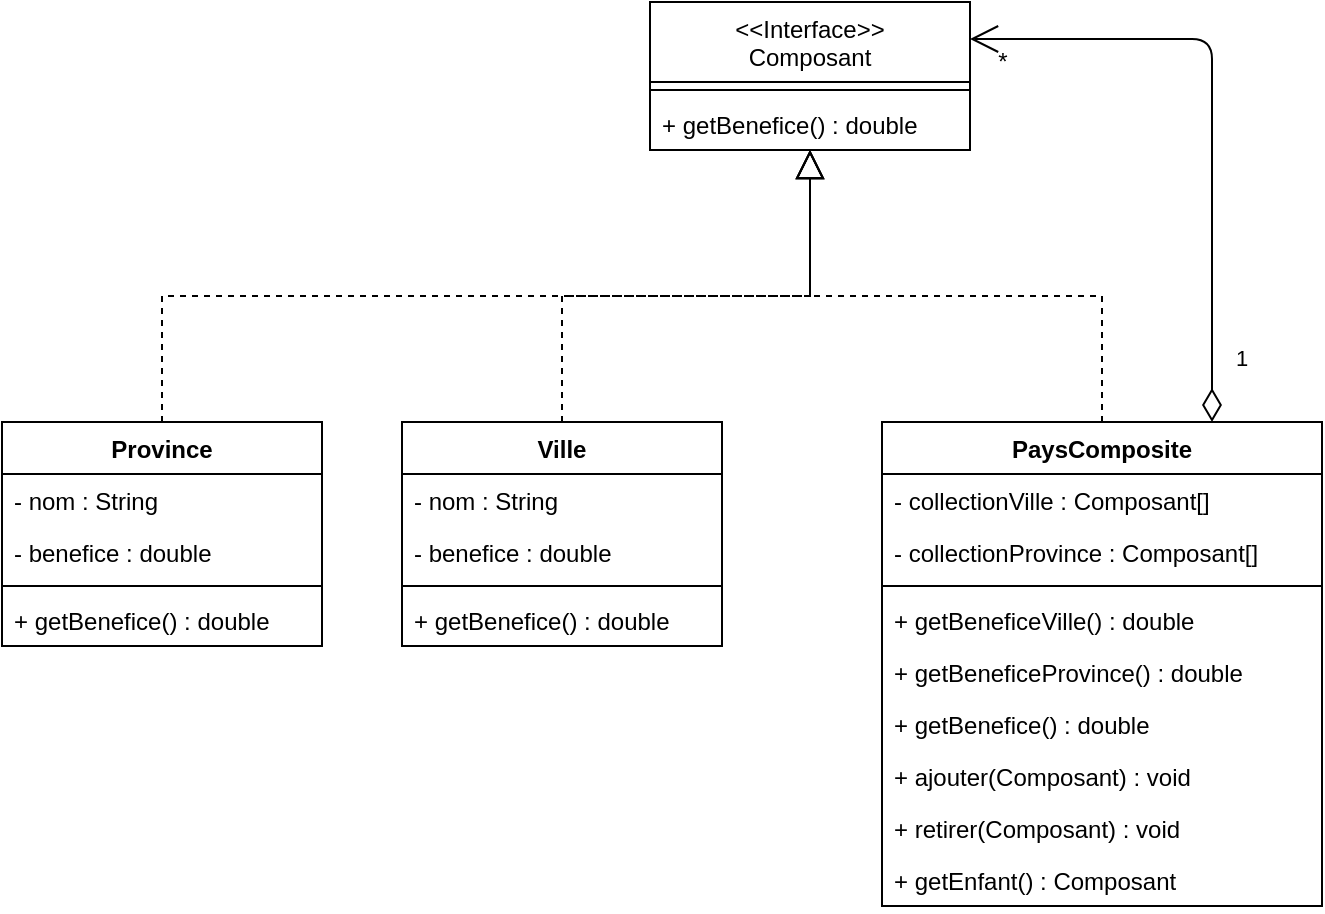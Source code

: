 <mxfile version="13.0.3" type="device"><diagram id="C5RBs43oDa-KdzZeNtuy" name="Page-1"><mxGraphModel dx="1086" dy="765" grid="1" gridSize="10" guides="1" tooltips="1" connect="1" arrows="1" fold="1" page="1" pageScale="1" pageWidth="827" pageHeight="1169" math="0" shadow="0"><root><mxCell id="WIyWlLk6GJQsqaUBKTNV-0"/><mxCell id="WIyWlLk6GJQsqaUBKTNV-1" parent="WIyWlLk6GJQsqaUBKTNV-0"/><mxCell id="GFz4gd0oZUQivsktl1Q8-0" value="&lt;&lt;Interface&gt;&gt;&#10;Composant" style="swimlane;fontStyle=0;align=center;verticalAlign=top;childLayout=stackLayout;horizontal=1;startSize=40;horizontalStack=0;resizeParent=1;resizeParentMax=0;resizeLast=0;collapsible=1;marginBottom=0;" vertex="1" parent="WIyWlLk6GJQsqaUBKTNV-1"><mxGeometry x="334" y="160" width="160" height="74" as="geometry"><mxRectangle x="334" y="160" width="50" height="40" as="alternateBounds"/></mxGeometry></mxCell><mxCell id="GFz4gd0oZUQivsktl1Q8-2" value="" style="line;strokeWidth=1;fillColor=none;align=left;verticalAlign=middle;spacingTop=-1;spacingLeft=3;spacingRight=3;rotatable=0;labelPosition=right;points=[];portConstraint=eastwest;" vertex="1" parent="GFz4gd0oZUQivsktl1Q8-0"><mxGeometry y="40" width="160" height="8" as="geometry"/></mxCell><mxCell id="GFz4gd0oZUQivsktl1Q8-3" value="+ getBenefice() : double" style="text;strokeColor=none;fillColor=none;align=left;verticalAlign=top;spacingLeft=4;spacingRight=4;overflow=hidden;rotatable=0;points=[[0,0.5],[1,0.5]];portConstraint=eastwest;" vertex="1" parent="GFz4gd0oZUQivsktl1Q8-0"><mxGeometry y="48" width="160" height="26" as="geometry"/></mxCell><mxCell id="GFz4gd0oZUQivsktl1Q8-26" style="edgeStyle=orthogonalEdgeStyle;rounded=0;orthogonalLoop=1;jettySize=auto;html=1;exitX=0.5;exitY=0;exitDx=0;exitDy=0;dashed=1;endArrow=block;endFill=0;endSize=12;strokeWidth=1;" edge="1" parent="WIyWlLk6GJQsqaUBKTNV-1" source="GFz4gd0oZUQivsktl1Q8-5" target="GFz4gd0oZUQivsktl1Q8-0"><mxGeometry relative="1" as="geometry"/></mxCell><mxCell id="GFz4gd0oZUQivsktl1Q8-5" value="PaysComposite" style="swimlane;fontStyle=1;align=center;verticalAlign=top;childLayout=stackLayout;horizontal=1;startSize=26;horizontalStack=0;resizeParent=1;resizeParentMax=0;resizeLast=0;collapsible=1;marginBottom=0;" vertex="1" parent="WIyWlLk6GJQsqaUBKTNV-1"><mxGeometry x="450" y="370" width="220" height="242" as="geometry"/></mxCell><mxCell id="GFz4gd0oZUQivsktl1Q8-37" value="- collectionVille : Composant[]" style="text;strokeColor=none;fillColor=none;align=left;verticalAlign=top;spacingLeft=4;spacingRight=4;overflow=hidden;rotatable=0;points=[[0,0.5],[1,0.5]];portConstraint=eastwest;" vertex="1" parent="GFz4gd0oZUQivsktl1Q8-5"><mxGeometry y="26" width="220" height="26" as="geometry"/></mxCell><mxCell id="GFz4gd0oZUQivsktl1Q8-38" value="- collectionProvince : Composant[]" style="text;strokeColor=none;fillColor=none;align=left;verticalAlign=top;spacingLeft=4;spacingRight=4;overflow=hidden;rotatable=0;points=[[0,0.5],[1,0.5]];portConstraint=eastwest;" vertex="1" parent="GFz4gd0oZUQivsktl1Q8-5"><mxGeometry y="52" width="220" height="26" as="geometry"/></mxCell><mxCell id="GFz4gd0oZUQivsktl1Q8-7" value="" style="line;strokeWidth=1;fillColor=none;align=left;verticalAlign=middle;spacingTop=-1;spacingLeft=3;spacingRight=3;rotatable=0;labelPosition=right;points=[];portConstraint=eastwest;" vertex="1" parent="GFz4gd0oZUQivsktl1Q8-5"><mxGeometry y="78" width="220" height="8" as="geometry"/></mxCell><mxCell id="GFz4gd0oZUQivsktl1Q8-8" value="+ getBeneficeVille() : double" style="text;strokeColor=none;fillColor=none;align=left;verticalAlign=top;spacingLeft=4;spacingRight=4;overflow=hidden;rotatable=0;points=[[0,0.5],[1,0.5]];portConstraint=eastwest;" vertex="1" parent="GFz4gd0oZUQivsktl1Q8-5"><mxGeometry y="86" width="220" height="26" as="geometry"/></mxCell><mxCell id="GFz4gd0oZUQivsktl1Q8-39" value="+ getBeneficeProvince() : double" style="text;strokeColor=none;fillColor=none;align=left;verticalAlign=top;spacingLeft=4;spacingRight=4;overflow=hidden;rotatable=0;points=[[0,0.5],[1,0.5]];portConstraint=eastwest;" vertex="1" parent="GFz4gd0oZUQivsktl1Q8-5"><mxGeometry y="112" width="220" height="26" as="geometry"/></mxCell><mxCell id="GFz4gd0oZUQivsktl1Q8-40" value="+ getBenefice() : double" style="text;strokeColor=none;fillColor=none;align=left;verticalAlign=top;spacingLeft=4;spacingRight=4;overflow=hidden;rotatable=0;points=[[0,0.5],[1,0.5]];portConstraint=eastwest;" vertex="1" parent="GFz4gd0oZUQivsktl1Q8-5"><mxGeometry y="138" width="220" height="26" as="geometry"/></mxCell><mxCell id="GFz4gd0oZUQivsktl1Q8-9" value="+ ajouter(Composant) : void" style="text;strokeColor=none;fillColor=none;align=left;verticalAlign=top;spacingLeft=4;spacingRight=4;overflow=hidden;rotatable=0;points=[[0,0.5],[1,0.5]];portConstraint=eastwest;" vertex="1" parent="GFz4gd0oZUQivsktl1Q8-5"><mxGeometry y="164" width="220" height="26" as="geometry"/></mxCell><mxCell id="GFz4gd0oZUQivsktl1Q8-10" value="+ retirer(Composant) : void" style="text;strokeColor=none;fillColor=none;align=left;verticalAlign=top;spacingLeft=4;spacingRight=4;overflow=hidden;rotatable=0;points=[[0,0.5],[1,0.5]];portConstraint=eastwest;" vertex="1" parent="GFz4gd0oZUQivsktl1Q8-5"><mxGeometry y="190" width="220" height="26" as="geometry"/></mxCell><mxCell id="GFz4gd0oZUQivsktl1Q8-11" value="+ getEnfant() : Composant" style="text;strokeColor=none;fillColor=none;align=left;verticalAlign=top;spacingLeft=4;spacingRight=4;overflow=hidden;rotatable=0;points=[[0,0.5],[1,0.5]];portConstraint=eastwest;" vertex="1" parent="GFz4gd0oZUQivsktl1Q8-5"><mxGeometry y="216" width="220" height="26" as="geometry"/></mxCell><mxCell id="GFz4gd0oZUQivsktl1Q8-12" value="1" style="endArrow=open;html=1;endSize=12;startArrow=diamondThin;startSize=14;startFill=0;edgeStyle=orthogonalEdgeStyle;align=left;verticalAlign=bottom;exitX=0.75;exitY=0;exitDx=0;exitDy=0;entryX=1;entryY=0.25;entryDx=0;entryDy=0;" edge="1" parent="WIyWlLk6GJQsqaUBKTNV-1" source="GFz4gd0oZUQivsktl1Q8-5" target="GFz4gd0oZUQivsktl1Q8-0"><mxGeometry x="-0.852" y="-10" relative="1" as="geometry"><mxPoint x="570" y="180" as="sourcePoint"/><mxPoint x="730" y="180" as="targetPoint"/><mxPoint as="offset"/></mxGeometry></mxCell><mxCell id="GFz4gd0oZUQivsktl1Q8-13" value="*" style="text;html=1;align=center;verticalAlign=middle;resizable=0;points=[];autosize=1;" vertex="1" parent="WIyWlLk6GJQsqaUBKTNV-1"><mxGeometry x="500" y="180" width="20" height="20" as="geometry"/></mxCell><mxCell id="GFz4gd0oZUQivsktl1Q8-25" style="edgeStyle=orthogonalEdgeStyle;rounded=0;orthogonalLoop=1;jettySize=auto;html=1;exitX=0.5;exitY=0;exitDx=0;exitDy=0;dashed=1;endArrow=block;endFill=0;strokeWidth=1;endSize=12;" edge="1" parent="WIyWlLk6GJQsqaUBKTNV-1" source="GFz4gd0oZUQivsktl1Q8-15" target="GFz4gd0oZUQivsktl1Q8-0"><mxGeometry relative="1" as="geometry"/></mxCell><mxCell id="GFz4gd0oZUQivsktl1Q8-15" value="Ville" style="swimlane;fontStyle=1;align=center;verticalAlign=top;childLayout=stackLayout;horizontal=1;startSize=26;horizontalStack=0;resizeParent=1;resizeParentMax=0;resizeLast=0;collapsible=1;marginBottom=0;" vertex="1" parent="WIyWlLk6GJQsqaUBKTNV-1"><mxGeometry x="210" y="370" width="160" height="112" as="geometry"/></mxCell><mxCell id="GFz4gd0oZUQivsktl1Q8-34" value="- nom : String" style="text;strokeColor=none;fillColor=none;align=left;verticalAlign=top;spacingLeft=4;spacingRight=4;overflow=hidden;rotatable=0;points=[[0,0.5],[1,0.5]];portConstraint=eastwest;" vertex="1" parent="GFz4gd0oZUQivsktl1Q8-15"><mxGeometry y="26" width="160" height="26" as="geometry"/></mxCell><mxCell id="GFz4gd0oZUQivsktl1Q8-35" value="- benefice : double" style="text;strokeColor=none;fillColor=none;align=left;verticalAlign=top;spacingLeft=4;spacingRight=4;overflow=hidden;rotatable=0;points=[[0,0.5],[1,0.5]];portConstraint=eastwest;" vertex="1" parent="GFz4gd0oZUQivsktl1Q8-15"><mxGeometry y="52" width="160" height="26" as="geometry"/></mxCell><mxCell id="GFz4gd0oZUQivsktl1Q8-17" value="" style="line;strokeWidth=1;fillColor=none;align=left;verticalAlign=middle;spacingTop=-1;spacingLeft=3;spacingRight=3;rotatable=0;labelPosition=right;points=[];portConstraint=eastwest;" vertex="1" parent="GFz4gd0oZUQivsktl1Q8-15"><mxGeometry y="78" width="160" height="8" as="geometry"/></mxCell><mxCell id="GFz4gd0oZUQivsktl1Q8-36" value="+ getBenefice() : double" style="text;strokeColor=none;fillColor=none;align=left;verticalAlign=top;spacingLeft=4;spacingRight=4;overflow=hidden;rotatable=0;points=[[0,0.5],[1,0.5]];portConstraint=eastwest;" vertex="1" parent="GFz4gd0oZUQivsktl1Q8-15"><mxGeometry y="86" width="160" height="26" as="geometry"/></mxCell><mxCell id="GFz4gd0oZUQivsktl1Q8-27" style="edgeStyle=orthogonalEdgeStyle;rounded=0;orthogonalLoop=1;jettySize=auto;html=1;exitX=0.5;exitY=0;exitDx=0;exitDy=0;dashed=1;endArrow=block;endFill=0;endSize=12;strokeWidth=1;" edge="1" parent="WIyWlLk6GJQsqaUBKTNV-1" source="GFz4gd0oZUQivsktl1Q8-19" target="GFz4gd0oZUQivsktl1Q8-0"><mxGeometry relative="1" as="geometry"/></mxCell><mxCell id="GFz4gd0oZUQivsktl1Q8-19" value="Province" style="swimlane;fontStyle=1;align=center;verticalAlign=top;childLayout=stackLayout;horizontal=1;startSize=26;horizontalStack=0;resizeParent=1;resizeParentMax=0;resizeLast=0;collapsible=1;marginBottom=0;" vertex="1" parent="WIyWlLk6GJQsqaUBKTNV-1"><mxGeometry x="10" y="370" width="160" height="112" as="geometry"/></mxCell><mxCell id="GFz4gd0oZUQivsktl1Q8-31" value="- nom : String" style="text;strokeColor=none;fillColor=none;align=left;verticalAlign=top;spacingLeft=4;spacingRight=4;overflow=hidden;rotatable=0;points=[[0,0.5],[1,0.5]];portConstraint=eastwest;" vertex="1" parent="GFz4gd0oZUQivsktl1Q8-19"><mxGeometry y="26" width="160" height="26" as="geometry"/></mxCell><mxCell id="GFz4gd0oZUQivsktl1Q8-32" value="- benefice : double" style="text;strokeColor=none;fillColor=none;align=left;verticalAlign=top;spacingLeft=4;spacingRight=4;overflow=hidden;rotatable=0;points=[[0,0.5],[1,0.5]];portConstraint=eastwest;" vertex="1" parent="GFz4gd0oZUQivsktl1Q8-19"><mxGeometry y="52" width="160" height="26" as="geometry"/></mxCell><mxCell id="GFz4gd0oZUQivsktl1Q8-21" value="" style="line;strokeWidth=1;fillColor=none;align=left;verticalAlign=middle;spacingTop=-1;spacingLeft=3;spacingRight=3;rotatable=0;labelPosition=right;points=[];portConstraint=eastwest;" vertex="1" parent="GFz4gd0oZUQivsktl1Q8-19"><mxGeometry y="78" width="160" height="8" as="geometry"/></mxCell><mxCell id="GFz4gd0oZUQivsktl1Q8-33" value="+ getBenefice() : double" style="text;strokeColor=none;fillColor=none;align=left;verticalAlign=top;spacingLeft=4;spacingRight=4;overflow=hidden;rotatable=0;points=[[0,0.5],[1,0.5]];portConstraint=eastwest;" vertex="1" parent="GFz4gd0oZUQivsktl1Q8-19"><mxGeometry y="86" width="160" height="26" as="geometry"/></mxCell></root></mxGraphModel></diagram></mxfile>